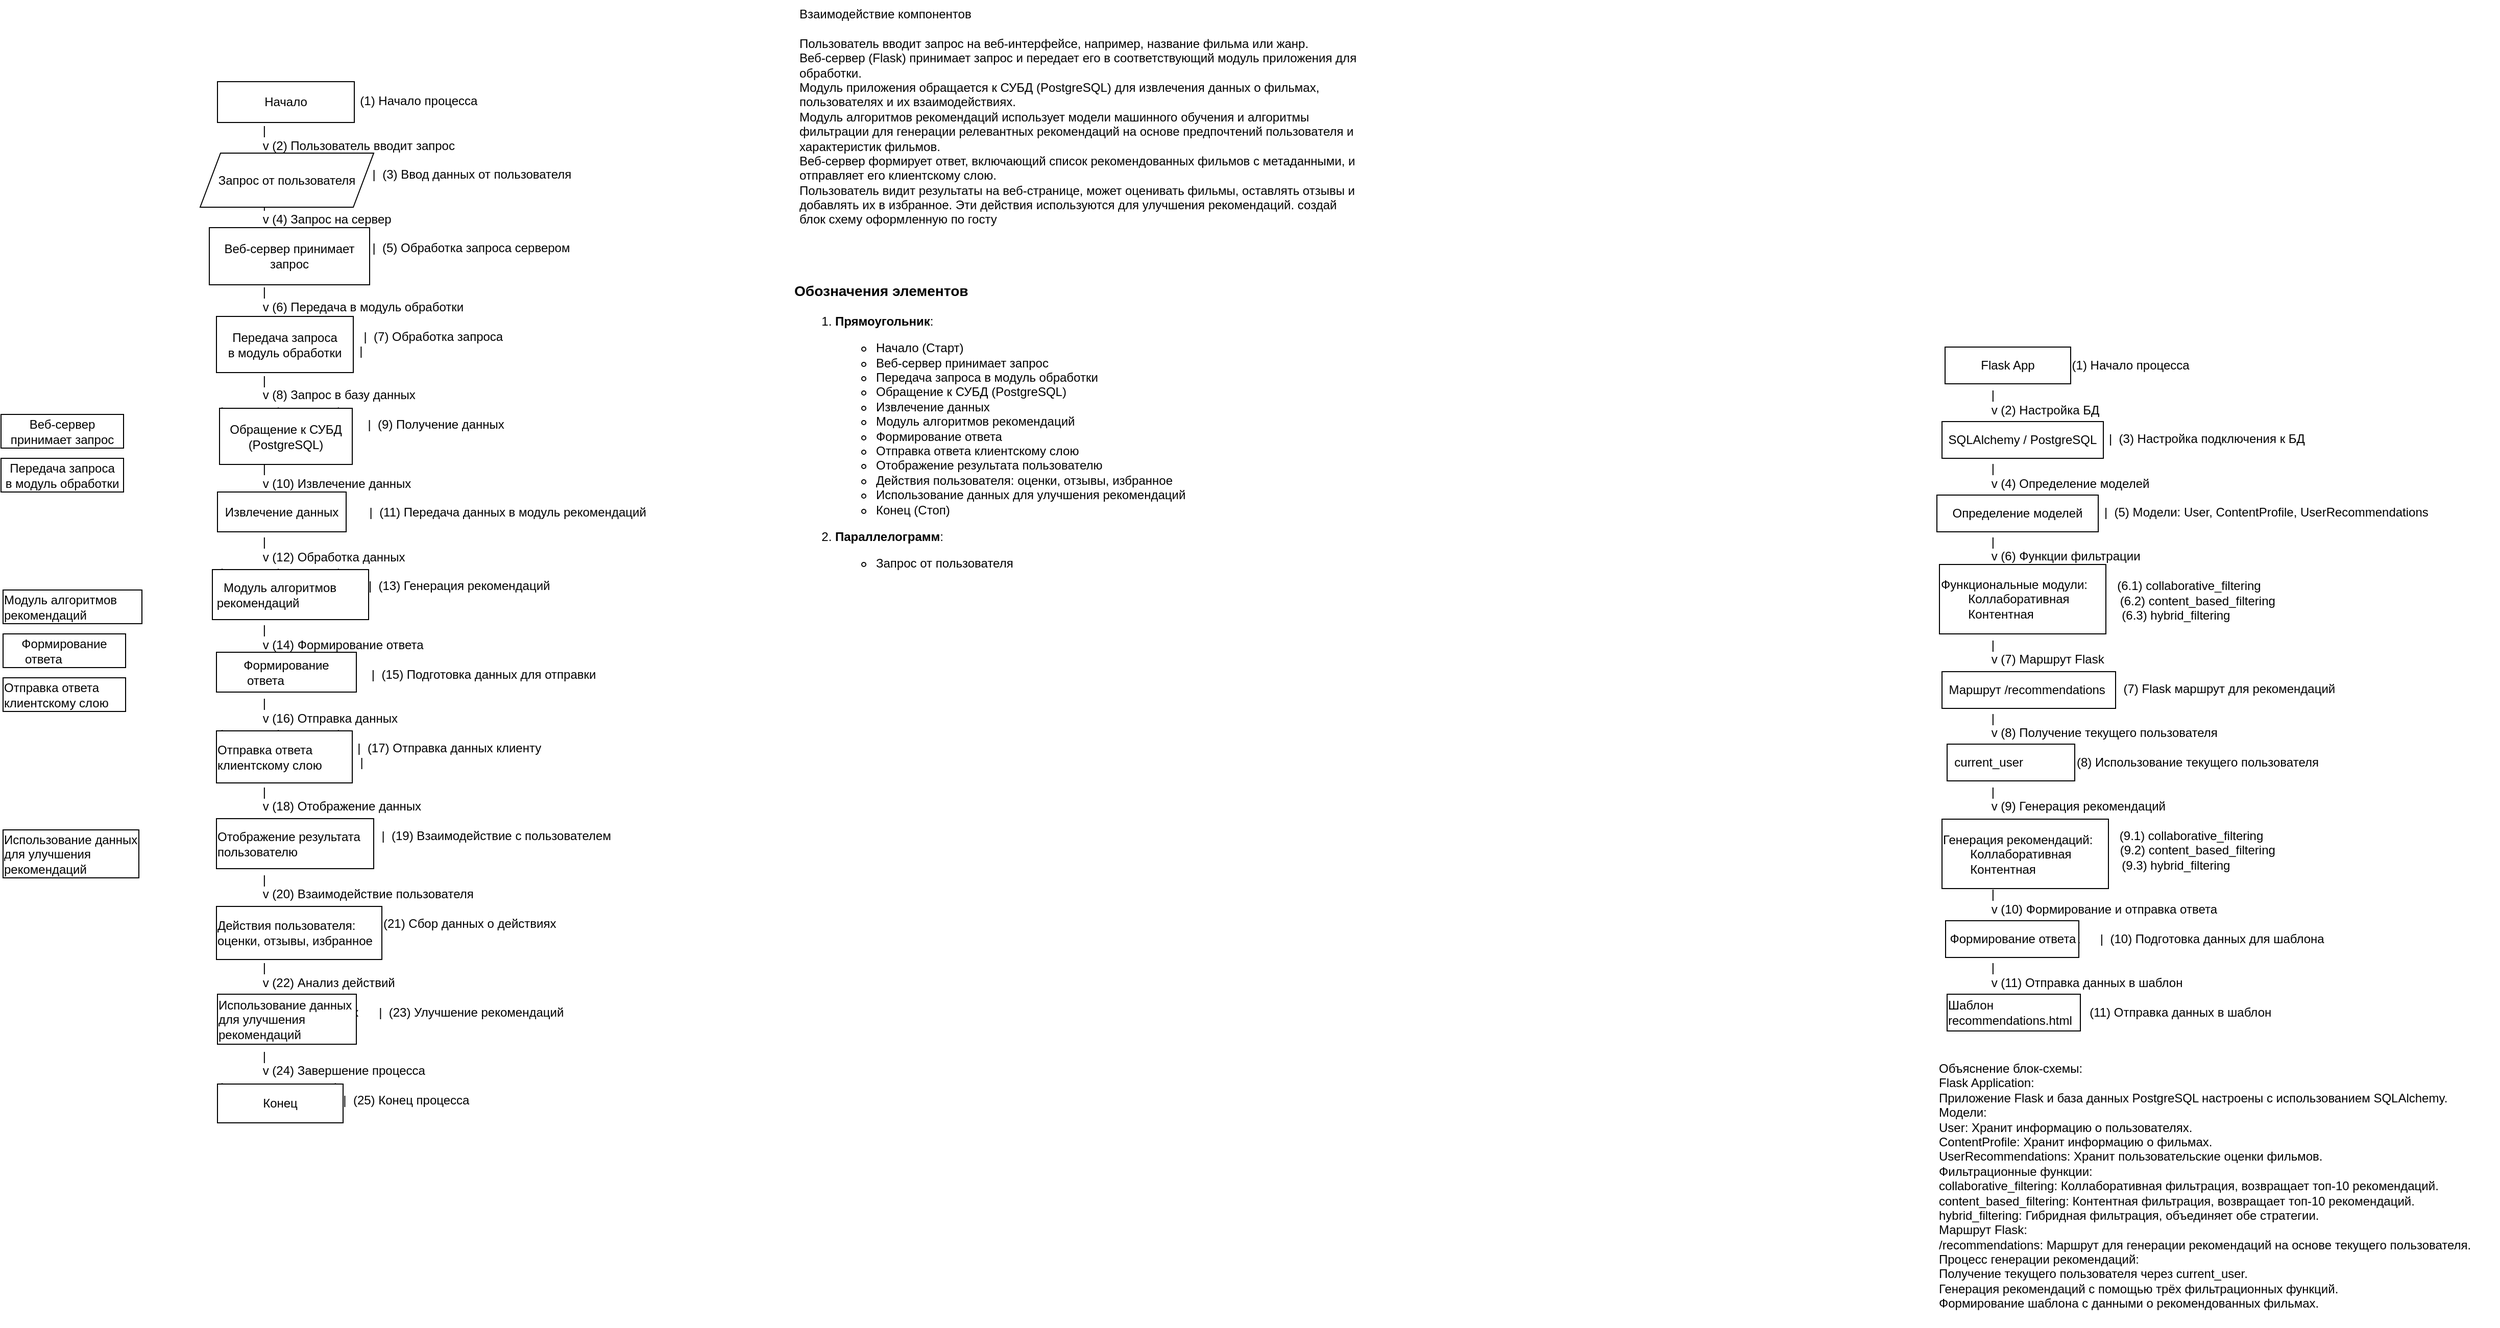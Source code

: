 <mxfile version="24.3.1" type="github">
  <diagram name="Страница — 1" id="96WMUJxD1zwZ0l2k9MP0">
    <mxGraphModel dx="8710" dy="2420" grid="0" gridSize="10" guides="1" tooltips="1" connect="1" arrows="1" fold="1" page="0" pageScale="1" pageWidth="827" pageHeight="1169" math="0" shadow="0">
      <root>
        <mxCell id="0" />
        <mxCell id="1" parent="0" />
        <mxCell id="Trko5qRJkcOaEWxOseyg-1" value="Взаимодействие компонентов&#xa;&#xa;Пользователь вводит запрос на веб-интерфейсе, например, название фильма или жанр.&#xa;Веб-сервер (Flask) принимает запрос и передает его в соответствующий модуль приложения для обработки.&#xa;Модуль приложения обращается к СУБД (PostgreSQL) для извлечения данных о фильмах, пользователях и их взаимодействиях.&#xa;Модуль алгоритмов рекомендаций использует модели машинного обучения и алгоритмы фильтрации для генерации релевантных рекомендаций на основе предпочтений пользователя и характеристик фильмов.&#xa;Веб-сервер формирует ответ, включающий список рекомендованных фильмов с метаданными, и отправляет его клиентскому слою.&#xa;Пользователь видит результаты на веб-странице, может оценивать фильмы, оставлять отзывы и добавлять их в избранное. Эти действия используются для улучшения рекомендаций. создай блок схему оформленную по госту" style="text;whiteSpace=wrap;html=1;" vertex="1" parent="1">
          <mxGeometry x="-253.0" y="421.0" width="550" height="238" as="geometry" />
        </mxCell>
        <mxCell id="Trko5qRJkcOaEWxOseyg-2" value="+--------------------------+&#xa;|       Начало (Старт)     |  (1) Начало процесса&#xa;+------------+-------------+&#xa;             |&#xa;             v (2) Пользователь вводит запрос&#xa;+------------+-------------+&#xa;| Запрос от пользователя   |  (3) Ввод данных от пользователя&#xa;+------------+-------------+&#xa;             |&#xa;             v (4) Запрос на сервер&#xa;+------------+-------------+&#xa;| Веб-сервер принимает     |  (5) Обработка запроса сервером&#xa;| запрос                   |&#xa;+------------+-------------+&#xa;             |&#xa;             v (6) Передача в модуль обработки&#xa;+------------+-------------+&#xa;| Передача запроса в       |  (7) Обработка запроса&#xa;| модуль обработки         |&#xa;+------------+-------------+&#xa;             |&#xa;             v (8) Запрос в базу данных&#xa;+------------+-------------+&#xa;| Обращение к СУБД         |  (9) Получение данных&#xa;| (PostgreSQL)             |&#xa;+------------+-------------+&#xa;             |&#xa;             v (10) Извлечение данных&#xa;+------------+-------------+&#xa;| Извлечение данных         |  (11) Передача данных в модуль рекомендаций&#xa;+------------+-------------+&#xa;             |&#xa;             v (12) Обработка данных&#xa;+------------+-------------+&#xa;| Модуль алгоритмов         |  (13) Генерация рекомендаций&#xa;| рекомендаций             |&#xa;+------------+-------------+&#xa;             |&#xa;             v (14) Формирование ответа&#xa;+------------+-------------+&#xa;| Формирование ответа      |  (15) Подготовка данных для отправки&#xa;+------------+-------------+&#xa;             |&#xa;             v (16) Отправка данных&#xa;+------------+-------------+&#xa;| Отправка ответа           |  (17) Отправка данных клиенту&#xa;| клиентскому слою         |&#xa;+------------+-------------+&#xa;             |&#xa;             v (18) Отображение данных&#xa;+------------+-------------+&#xa;| Отображение результата    |  (19) Взаимодействие с пользователем&#xa;| пользователю             |&#xa;+------------+-------------+&#xa;             |&#xa;             v (20) Взаимодействие пользователя&#xa;+------------+-------------+&#xa;| Действия пользователя:   |  (21) Сбор данных о действиях&#xa;| оценки, отзывы, избранное|&#xa;+------------+-------------+&#xa;             |&#xa;             v (22) Анализ действий&#xa;+------------+-------------+&#xa;| Использование данных      |  (23) Улучшение рекомендаций&#xa;| для улучшения рек&#xa;+------------+-------------+&#xa;             |&#xa;             v (24) Завершение процесса&#xa;+--------------------------+&#xa;|         Конец (Стоп)     |  (25) Конец процесса&#xa;+--------------------------+" style="text;whiteSpace=wrap;" vertex="1" parent="1">
          <mxGeometry x="-822.0" y="492.0" width="447" height="1044" as="geometry" />
        </mxCell>
        <mxCell id="Trko5qRJkcOaEWxOseyg-3" value="&lt;h3&gt;Обозначения элементов&lt;/h3&gt;&lt;ol&gt;&lt;li&gt;&lt;p&gt;&lt;strong&gt;Прямоугольник&lt;/strong&gt;:&lt;/p&gt;&lt;ul&gt;&lt;li&gt;Начало (Старт)&lt;/li&gt;&lt;li&gt;Веб-сервер принимает запрос&lt;/li&gt;&lt;li&gt;Передача запроса в модуль обработки&lt;/li&gt;&lt;li&gt;Обращение к СУБД (PostgreSQL)&lt;/li&gt;&lt;li&gt;Извлечение данных&lt;/li&gt;&lt;li&gt;Модуль алгоритмов рекомендаций&lt;/li&gt;&lt;li&gt;Формирование ответа&lt;/li&gt;&lt;li&gt;Отправка ответа клиентскому слою&lt;/li&gt;&lt;li&gt;Отображение результата пользователю&lt;/li&gt;&lt;li&gt;Действия пользователя: оценки, отзывы, избранное&lt;/li&gt;&lt;li&gt;Использование данных для улучшения рекомендаций&lt;/li&gt;&lt;li&gt;Конец (Стоп)&lt;/li&gt;&lt;/ul&gt;&lt;/li&gt;&lt;li&gt;&lt;p&gt;&lt;strong&gt;Параллелограмм&lt;/strong&gt;:&lt;/p&gt;&lt;ul&gt;&lt;li&gt;Запрос от пользователя&lt;/li&gt;&lt;/ul&gt;&lt;/li&gt;&lt;/ol&gt;" style="text;whiteSpace=wrap;html=1;" vertex="1" parent="1">
          <mxGeometry x="-257.999" y="677.0" width="411" height="331" as="geometry" />
        </mxCell>
        <UserObject label="+--------------------------+&#xa;|        Flask App         |  (1) Начало процесса&#xa;+------------+-------------+&#xa;             |&#xa;             v (2) Настройка БД&#xa;+------------+-------------+&#xa;| SQLAlchemy / PostgreSQL  |  (3) Настройка подключения к БД&#xa;+------------+-------------+&#xa;             |&#xa;             v (4) Определение моделей&#xa;+------------+-------------+&#xa;| Определение моделей      |  (5) Модели: User, ContentProfile, UserRecommendations&#xa;+------------+-------------+&#xa;             |&#xa;             v (6) Функции фильтрации&#xa;+------------+-------------+&#xa;| Функциональные модули      (6.1) collaborative_filtering&#xa;| - Коллаборативная        |        (6.2) content_based_filtering&#xa;| - Контентная             |              (6.3) hybrid_filtering&#xa;+------------+-------------+&#xa;             |&#xa;             v (7) Маршрут Flask&#xa;+------------+-------------+&#xa;| Маршрут /recommendations |  (7) Flask маршрут для рекомендаций&#xa;+------------+-------------+&#xa;             |&#xa;             v (8) Получение текущего пользователя&#xa;+------------+-------------+&#xa;| current_user             |  (8) Использование текущего пользователя&#xa;+------------+-------------+&#xa;             |&#xa;             v (9) Генерация рекомендаций&#xa;+------------+-------------+&#xa;| Генерация                               (9.1) collaborative_filtering&#xa;| - Коллаборативная        |        (9.2) content_based_filtering&#xa;| - Контентная             |              (9.3) hybrid_filtering&#xa;+------------+-------------+&#xa;             |&#xa;             v (10) Формирование и отправка ответа&#xa;+------------+-------------+&#xa;| Формирование ответа      |  (10) Подготовка данных для шаблона&#xa;+------------+-------------+&#xa;             |&#xa;             v (11) Отправка данных в шаблон&#xa;+------------+-------------+&#xa;|  |                                      (11) Отправка данных в шаблон&#xa;+------------+-------------+" link="+--------------------------+&#xa;|        Flask App         |  (1) Начало процесса&#xa;+------------+-------------+&#xa;             |&#xa;             v (2) Настройка БД&#xa;+------------+-------------+&#xa;| SQLAlchemy / PostgreSQL  |  (3) Настройка подключения к БД&#xa;+------------+-------------+&#xa;             |&#xa;             v (4) Определение моделей&#xa;+------------+-------------+&#xa;| Определение моделей      |  (5) Модели: User, ContentProfile, UserRecommendations&#xa;+------------+-------------+&#xa;             |&#xa;             v (6) Функции фильтрации&#xa;+------------+-------------+&#xa;| Функциональные модули:   |  (6.1) collaborative_filtering&#xa;| - Коллаборативная        |  (6.2) content_based_filtering&#xa;| - Контентная             |  (6.3) hybrid_filtering&#xa;+------------+-------------+&#xa;             |&#xa;             v (7) Маршрут Flask&#xa;+------------+-------------+&#xa;| Маршрут /recommendations |  (7) Flask маршрут для рекомендаций&#xa;+------------+-------------+&#xa;             |&#xa;             v (8) Получение текущего пользователя&#xa;+------------+-------------+&#xa;| current_user             |  (8) Использование текущего пользователя&#xa;+------------+-------------+&#xa;             |&#xa;             v (9) Генерация рекомендаций&#xa;+------------+-------------+&#xa;| Генерация рекомендаций:  |  (9.1) collaborative_filtering&#xa;| - Коллаборативная        |  (9.2) content_based_filtering&#xa;| - Контентная             |  (9.3) hybrid_filtering&#xa;+------------+-------------+&#xa;             |&#xa;             v (10) Формирование и отправка ответа&#xa;+------------+-------------+&#xa;| Формирование ответа      |  (10) Подготовка данных для шаблона&#xa;+------------+-------------+&#xa;             |&#xa;             v (11) Отправка данных в шаблон&#xa;+------------+-------------+&#xa;| Шаблон recommendations.html |  (11) Отправка данных в шаблон&#xa;+------------+-------------+" id="Trko5qRJkcOaEWxOseyg-4">
          <mxCell style="text;whiteSpace=wrap;" vertex="1" parent="1">
            <mxGeometry x="870.997" y="751.0" width="499" height="699" as="geometry" />
          </mxCell>
        </UserObject>
        <mxCell id="Trko5qRJkcOaEWxOseyg-6" value="Объяснение блок-схемы:&#xa;Flask Application:&#xa;Приложение Flask и база данных PostgreSQL настроены с использованием SQLAlchemy.&#xa;Модели:&#xa;User: Хранит информацию о пользователях.&#xa;ContentProfile: Хранит информацию о фильмах.&#xa;UserRecommendations: Хранит пользовательские оценки фильмов.&#xa;Фильтрационные функции:&#xa;collaborative_filtering: Коллаборативная фильтрация, возвращает топ-10 рекомендаций.&#xa;content_based_filtering: Контентная фильтрация, возвращает топ-10 рекомендаций.&#xa;hybrid_filtering: Гибридная фильтрация, объединяет обе стратегии.&#xa;Маршрут Flask:&#xa;/recommendations: Маршрут для генерации рекомендаций на основе текущего пользователя.&#xa;Процесс генерации рекомендаций:&#xa;Получение текущего пользователя через current_user.&#xa;Генерация рекомендаций с помощью трёх фильтрационных функций.&#xa;Формирование шаблона с данными о рекомендованных фильмах." style="text;whiteSpace=wrap;" vertex="1" parent="1">
          <mxGeometry x="863.001" y="1453.996" width="550" height="267" as="geometry" />
        </mxCell>
        <mxCell id="Trko5qRJkcOaEWxOseyg-7" value="Начало" style="rounded=0;whiteSpace=wrap;html=1;" vertex="1" parent="1">
          <mxGeometry x="-821" y="501" width="134" height="40" as="geometry" />
        </mxCell>
        <mxCell id="Trko5qRJkcOaEWxOseyg-8" value="&lt;div style=&quot;text-align: left;&quot;&gt;&lt;span style=&quot;background-color: initial;&quot;&gt;Flask App&lt;/span&gt;&lt;/div&gt;" style="rounded=0;whiteSpace=wrap;html=1;" vertex="1" parent="1">
          <mxGeometry x="871" y="761" width="123" height="36" as="geometry" />
        </mxCell>
        <mxCell id="Trko5qRJkcOaEWxOseyg-9" value="&lt;span style=&quot;text-align: left;&quot;&gt;Веб-сервер принимает запрос&lt;/span&gt;" style="rounded=0;whiteSpace=wrap;html=1;" vertex="1" parent="1">
          <mxGeometry x="-1033" y="827" width="120" height="33" as="geometry" />
        </mxCell>
        <mxCell id="Trko5qRJkcOaEWxOseyg-10" value="&lt;span style=&quot;text-align: left;&quot;&gt;Передача запроса в&lt;/span&gt;&lt;span style=&quot;text-align: left;&quot;&gt;&amp;nbsp;модуль обработки&lt;/span&gt;" style="rounded=0;whiteSpace=wrap;html=1;" vertex="1" parent="1">
          <mxGeometry x="-1033" y="870" width="120" height="33" as="geometry" />
        </mxCell>
        <mxCell id="Trko5qRJkcOaEWxOseyg-11" value="&lt;span style=&quot;text-align: left;&quot;&gt;Обращение к СУБД (PostgreSQL)&lt;/span&gt;" style="rounded=0;whiteSpace=wrap;html=1;" vertex="1" parent="1">
          <mxGeometry x="-819" y="821" width="130" height="55" as="geometry" />
        </mxCell>
        <mxCell id="Trko5qRJkcOaEWxOseyg-12" value="&lt;div style=&quot;text-align: left;&quot;&gt;Извлечение данных&lt;/div&gt;" style="rounded=0;whiteSpace=wrap;html=1;" vertex="1" parent="1">
          <mxGeometry x="-821" y="903" width="126" height="39" as="geometry" />
        </mxCell>
        <mxCell id="Trko5qRJkcOaEWxOseyg-13" value="&lt;div style=&quot;text-align: left;&quot;&gt;&lt;span style=&quot;background-color: initial;&quot;&gt;Модуль алгоритмов рекомендаций&lt;/span&gt;&lt;/div&gt;" style="rounded=0;whiteSpace=wrap;html=1;" vertex="1" parent="1">
          <mxGeometry x="-1031" y="999" width="136" height="33" as="geometry" />
        </mxCell>
        <mxCell id="Trko5qRJkcOaEWxOseyg-14" value="&lt;div style=&quot;text-align: left;&quot;&gt;&lt;span style=&quot;background-color: initial;&quot;&gt;Формирование&lt;/span&gt;&lt;/div&gt;&lt;div style=&quot;text-align: left;&quot;&gt;&lt;span style=&quot;background-color: initial;&quot;&gt;&amp;nbsp;ответа&lt;/span&gt;&lt;/div&gt;" style="rounded=0;whiteSpace=wrap;html=1;" vertex="1" parent="1">
          <mxGeometry x="-1031" y="1042" width="120" height="33" as="geometry" />
        </mxCell>
        <mxCell id="Trko5qRJkcOaEWxOseyg-15" value="&lt;div style=&quot;text-align: left;&quot;&gt;Отправка ответа клиентскому слою&lt;/div&gt;" style="rounded=0;whiteSpace=wrap;html=1;" vertex="1" parent="1">
          <mxGeometry x="-1031" y="1085" width="120" height="33" as="geometry" />
        </mxCell>
        <mxCell id="Trko5qRJkcOaEWxOseyg-16" value="&lt;div style=&quot;text-align: left;&quot;&gt;Отображение результата пользователю&lt;/div&gt;" style="rounded=0;whiteSpace=wrap;html=1;" vertex="1" parent="1">
          <mxGeometry x="-822" y="1223" width="154" height="49" as="geometry" />
        </mxCell>
        <mxCell id="Trko5qRJkcOaEWxOseyg-17" value="&lt;div style=&quot;text-align: left;&quot;&gt;Действия пользователя: оценки, отзывы, избранное&lt;/div&gt;" style="rounded=0;whiteSpace=wrap;html=1;" vertex="1" parent="1">
          <mxGeometry x="-822" y="1309" width="162" height="52" as="geometry" />
        </mxCell>
        <mxCell id="Trko5qRJkcOaEWxOseyg-18" value="&lt;div style=&quot;text-align: left;&quot;&gt;Использование данных для улучшения рекомендаций&lt;/div&gt;" style="rounded=0;whiteSpace=wrap;html=1;" vertex="1" parent="1">
          <mxGeometry x="-1031" y="1234" width="133" height="47" as="geometry" />
        </mxCell>
        <mxCell id="Trko5qRJkcOaEWxOseyg-19" value="&lt;div style=&quot;text-align: left;&quot;&gt;Использование данных для улучшения рекомендаций&lt;/div&gt;" style="rounded=0;whiteSpace=wrap;html=1;" vertex="1" parent="1">
          <mxGeometry x="-821" y="1395" width="136" height="49" as="geometry" />
        </mxCell>
        <mxCell id="Trko5qRJkcOaEWxOseyg-20" value="&lt;div style=&quot;text-align: left;&quot;&gt;Конец&lt;/div&gt;" style="rounded=0;whiteSpace=wrap;html=1;" vertex="1" parent="1">
          <mxGeometry x="-821" y="1483" width="123" height="38" as="geometry" />
        </mxCell>
        <mxCell id="Trko5qRJkcOaEWxOseyg-21" value="&lt;div style=&quot;text-align: left;&quot;&gt;Отправка ответа клиентскому слою&lt;/div&gt;" style="rounded=0;whiteSpace=wrap;html=1;" vertex="1" parent="1">
          <mxGeometry x="-822" y="1137" width="133" height="51" as="geometry" />
        </mxCell>
        <mxCell id="Trko5qRJkcOaEWxOseyg-22" value="&lt;div style=&quot;text-align: left;&quot;&gt;&lt;span style=&quot;background-color: initial;&quot;&gt;Формирование&lt;/span&gt;&lt;/div&gt;&lt;div style=&quot;text-align: left;&quot;&gt;&lt;span style=&quot;background-color: initial;&quot;&gt;&amp;nbsp;ответа&lt;/span&gt;&lt;/div&gt;" style="rounded=0;whiteSpace=wrap;html=1;" vertex="1" parent="1">
          <mxGeometry x="-822" y="1060" width="137" height="39" as="geometry" />
        </mxCell>
        <mxCell id="Trko5qRJkcOaEWxOseyg-23" value="&lt;div style=&quot;text-align: left;&quot;&gt;&lt;span style=&quot;background-color: initial;&quot;&gt;&amp;nbsp; &amp;nbsp;Модуль алгоритмов&amp;nbsp; &amp;nbsp; &amp;nbsp; &amp;nbsp;рекомендаций&lt;/span&gt;&lt;/div&gt;" style="rounded=0;whiteSpace=wrap;html=1;" vertex="1" parent="1">
          <mxGeometry x="-826" y="979" width="153" height="49" as="geometry" />
        </mxCell>
        <mxCell id="Trko5qRJkcOaEWxOseyg-24" value="&lt;span style=&quot;text-align: left;&quot;&gt;Передача запроса в&lt;/span&gt;&lt;span style=&quot;text-align: left;&quot;&gt;&amp;nbsp;модуль обработки&lt;/span&gt;" style="rounded=0;whiteSpace=wrap;html=1;" vertex="1" parent="1">
          <mxGeometry x="-822" y="731" width="134" height="55" as="geometry" />
        </mxCell>
        <mxCell id="Trko5qRJkcOaEWxOseyg-25" value="&lt;span style=&quot;text-align: left;&quot;&gt;Веб-сервер принимает запрос&lt;/span&gt;" style="rounded=0;whiteSpace=wrap;html=1;" vertex="1" parent="1">
          <mxGeometry x="-829" y="644" width="157" height="56" as="geometry" />
        </mxCell>
        <mxCell id="Trko5qRJkcOaEWxOseyg-27" value="&lt;span style=&quot;text-align: left;&quot;&gt;Запрос от пользователя&lt;/span&gt;" style="shape=parallelogram;perimeter=parallelogramPerimeter;whiteSpace=wrap;html=1;fixedSize=1;" vertex="1" parent="1">
          <mxGeometry x="-838" y="571" width="170" height="53" as="geometry" />
        </mxCell>
        <mxCell id="Trko5qRJkcOaEWxOseyg-28" value="&lt;div style=&quot;text-align: left;&quot;&gt;SQLAlchemy / PostgreSQL&lt;br&gt;&lt;/div&gt;" style="rounded=0;whiteSpace=wrap;html=1;" vertex="1" parent="1">
          <mxGeometry x="868" y="834" width="158" height="36" as="geometry" />
        </mxCell>
        <mxCell id="Trko5qRJkcOaEWxOseyg-29" value="&lt;div style=&quot;text-align: left;&quot;&gt;Определение моделей&lt;/div&gt;" style="rounded=0;whiteSpace=wrap;html=1;" vertex="1" parent="1">
          <mxGeometry x="863" y="906" width="158" height="36" as="geometry" />
        </mxCell>
        <mxCell id="Trko5qRJkcOaEWxOseyg-30" value="&lt;div style=&quot;text-align: left;&quot;&gt;Функциональные модули:&amp;nbsp; &amp;nbsp;&lt;span style=&quot;white-space: pre;&quot;&gt;&#x9;&lt;/span&gt;Коллаборативная&amp;nbsp; &amp;nbsp; &amp;nbsp; &amp;nbsp;&amp;nbsp;&lt;span style=&quot;white-space: pre;&quot;&gt;&#x9;&lt;/span&gt;Контентная&amp;nbsp;&amp;nbsp;&lt;br&gt;&lt;/div&gt;" style="rounded=0;whiteSpace=wrap;html=1;" vertex="1" parent="1">
          <mxGeometry x="865.5" y="974" width="163" height="68" as="geometry" />
        </mxCell>
        <mxCell id="Trko5qRJkcOaEWxOseyg-31" value="&lt;div style=&quot;text-align: left;&quot;&gt;Маршрут /recommendations&amp;nbsp;&lt;br&gt;&lt;/div&gt;" style="rounded=0;whiteSpace=wrap;html=1;" vertex="1" parent="1">
          <mxGeometry x="868" y="1079" width="170" height="36" as="geometry" />
        </mxCell>
        <mxCell id="Trko5qRJkcOaEWxOseyg-32" value="&lt;div style=&quot;text-align: left;&quot;&gt;current_user&amp;nbsp; &amp;nbsp; &amp;nbsp; &amp;nbsp; &amp;nbsp; &amp;nbsp; &amp;nbsp;&lt;br&gt;&lt;/div&gt;" style="rounded=0;whiteSpace=wrap;html=1;" vertex="1" parent="1">
          <mxGeometry x="873" y="1150" width="125" height="36" as="geometry" />
        </mxCell>
        <mxCell id="Trko5qRJkcOaEWxOseyg-33" value="&lt;div style=&quot;text-align: left;&quot;&gt;Генерация рекомендаций:&amp;nbsp; &amp;nbsp;&lt;span style=&quot;white-space: pre;&quot;&gt;&#x9;&lt;/span&gt;Коллаборативная&amp;nbsp; &amp;nbsp; &amp;nbsp; &amp;nbsp;&amp;nbsp;&lt;span style=&quot;white-space: pre;&quot;&gt;&#x9;&lt;/span&gt;Контентная&amp;nbsp;&amp;nbsp;&lt;br&gt;&lt;/div&gt;" style="rounded=0;whiteSpace=wrap;html=1;" vertex="1" parent="1">
          <mxGeometry x="868" y="1223.5" width="163" height="68" as="geometry" />
        </mxCell>
        <mxCell id="Trko5qRJkcOaEWxOseyg-34" value="&lt;div style=&quot;text-align: left;&quot;&gt;Формирование ответа&lt;br&gt;&lt;/div&gt;" style="rounded=0;whiteSpace=wrap;html=1;" vertex="1" parent="1">
          <mxGeometry x="871.5" y="1323" width="130.5" height="36" as="geometry" />
        </mxCell>
        <mxCell id="Trko5qRJkcOaEWxOseyg-35" value="&lt;div style=&quot;text-align: left;&quot;&gt;Шаблон recommendations.html&lt;br&gt;&lt;/div&gt;" style="rounded=0;whiteSpace=wrap;html=1;" vertex="1" parent="1">
          <mxGeometry x="873" y="1395" width="130.5" height="36" as="geometry" />
        </mxCell>
      </root>
    </mxGraphModel>
  </diagram>
</mxfile>
